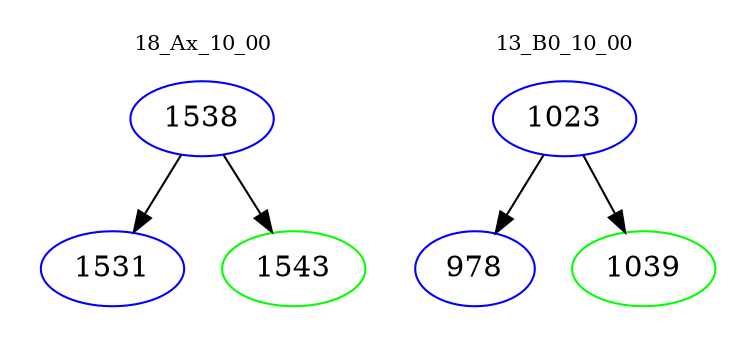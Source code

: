 digraph{
subgraph cluster_0 {
color = white
label = "18_Ax_10_00";
fontsize=10;
T0_1538 [label="1538", color="blue"]
T0_1538 -> T0_1531 [color="black"]
T0_1531 [label="1531", color="blue"]
T0_1538 -> T0_1543 [color="black"]
T0_1543 [label="1543", color="green"]
}
subgraph cluster_1 {
color = white
label = "13_B0_10_00";
fontsize=10;
T1_1023 [label="1023", color="blue"]
T1_1023 -> T1_978 [color="black"]
T1_978 [label="978", color="blue"]
T1_1023 -> T1_1039 [color="black"]
T1_1039 [label="1039", color="green"]
}
}
